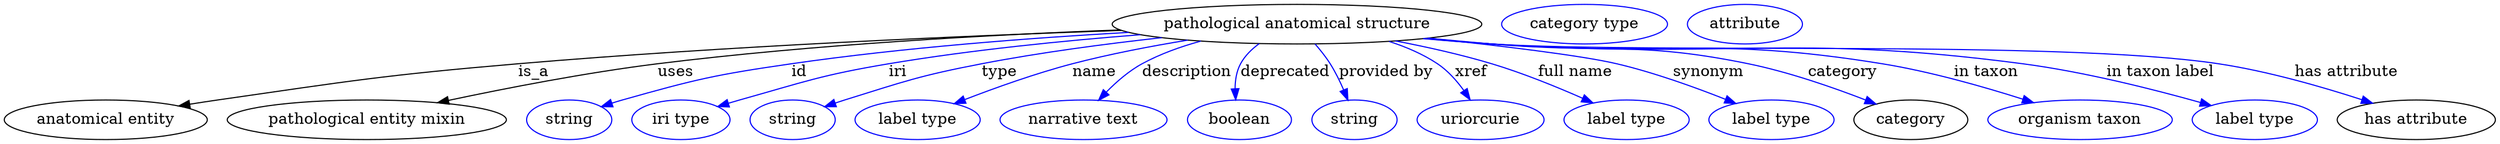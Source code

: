 digraph {
	graph [bb="0,0,2249.1,123"];
	node [label="\N"];
	"pathological anatomical structure"	[height=0.5,
		label="pathological anatomical structure",
		pos="1165.6,105",
		width=4.6399];
	"anatomical entity"	[height=0.5,
		pos="91.642,18",
		width=2.5456];
	"pathological anatomical structure" -> "anatomical entity"	[label=is_a,
		lp="478.64,61.5",
		pos="e,157.58,30.548 1007.1,99.289 864.86,94.3 650.55,84.899 464.64,69 343.31,58.624 313.16,53.444 192.64,36 184.48,34.819 175.97,33.508 \
167.49,32.154"];
	"pathological entity mixin"	[height=0.5,
		pos="327.64,18",
		width=3.5025];
	"pathological anatomical structure" -> "pathological entity mixin"	[label=uses,
		lp="607.14,61.5",
		pos="e,391.59,33.518 1005.9,99.72 890.22,95.298 730.32,86.457 590.64,69 526.3,60.959 453.98,46.833 401.49,35.642"];
	id	[color=blue,
		height=0.5,
		label=string,
		pos="509.64,18",
		width=1.0652];
	"pathological anatomical structure" -> id	[color=blue,
		label=id,
		lp="719.64,61.5",
		pos="e,538.64,29.954 1014.3,97.34 926.04,92.2 812.67,83.447 712.64,69 642.93,58.932 625.43,55.131 557.64,36 554.54,35.124 551.34,34.151 \
548.14,33.129",
		style=solid];
	iri	[color=blue,
		height=0.5,
		label="iri type",
		pos="610.64,18",
		width=1.2277];
	"pathological anatomical structure" -> iri	[color=blue,
		label=iri,
		lp="805.64,61.5",
		pos="e,644.01,29.926 1023.9,95.455 955.24,90.063 871.82,81.658 797.64,69 747.47,60.438 691.2,44.504 653.62,32.92",
		style=solid];
	type	[color=blue,
		height=0.5,
		label=string,
		pos="711.64,18",
		width=1.0652];
	"pathological anatomical structure" -> type	[color=blue,
		label=type,
		lp="897.64,61.5",
		pos="e,740.59,29.908 1043.4,92.717 993.08,87.09 934.31,79.258 881.64,69 826.09,58.179 812.64,52.974 758.64,36 755.89,35.134 753.05,34.206 \
750.21,33.246",
		style=solid];
	name	[color=blue,
		height=0.5,
		label="label type",
		pos="824.64,18",
		width=1.5707];
	"pathological anatomical structure" -> name	[color=blue,
		label=name,
		lp="983.64,61.5",
		pos="e,857.55,32.673 1067,90.435 1033.9,84.948 996.93,77.8 963.64,69 930.63,60.273 894.36,47.098 867.14,36.463",
		style=solid];
	description	[color=blue,
		height=0.5,
		label="narrative text",
		pos="974.64,18",
		width=2.0943];
	"pathological anatomical structure" -> description	[color=blue,
		label=description,
		lp="1066.1,61.5",
		pos="e,987.64,35.75 1077.8,89.608 1059.8,84.616 1041.6,77.932 1025.6,69 1014,62.471 1003.1,52.573 994.4,43.302",
		style=solid];
	deprecated	[color=blue,
		height=0.5,
		label=boolean,
		pos="1114.6,18",
		width=1.2999];
	"pathological anatomical structure" -> deprecated	[color=blue,
		label=deprecated,
		lp="1155.1,61.5",
		pos="e,1110.8,36.158 1131.4,87.326 1124.6,82.398 1118.5,76.316 1114.6,69 1111,62.135 1109.9,53.97 1110,46.248",
		style=solid];
	"provided by"	[color=blue,
		height=0.5,
		label=string,
		pos="1217.6,18",
		width=1.0652];
	"pathological anatomical structure" -> "provided by"	[color=blue,
		label="provided by",
		lp="1246.1,61.5",
		pos="e,1211.7,35.83 1182,86.985 1186.7,81.505 1191.7,75.232 1195.6,69 1200.3,61.663 1204.4,53.191 1207.8,45.329",
		style=solid];
	xref	[color=blue,
		height=0.5,
		label=uriorcurie,
		pos="1331.6,18",
		width=1.5887];
	"pathological anatomical structure" -> xref	[color=blue,
		label=xref,
		lp="1323.1,61.5",
		pos="e,1322.2,36.18 1248.9,89.283 1264.2,84.343 1279.5,77.762 1292.6,69 1302,62.765 1310.1,53.561 1316.4,44.744",
		style=solid];
	"full name"	[color=blue,
		height=0.5,
		label="label type",
		pos="1463.6,18",
		width=1.5707];
	"pathological anatomical structure" -> "full name"	[color=blue,
		label="full name",
		lp="1417.1,61.5",
		pos="e,1433.1,33.421 1254.6,89.753 1282.8,84.337 1313.8,77.403 1341.6,69 1369.8,60.527 1400.3,47.985 1423.9,37.583",
		style=solid];
	synonym	[color=blue,
		height=0.5,
		label="label type",
		pos="1594.6,18",
		width=1.5707];
	"pathological anatomical structure" -> synonym	[color=blue,
		label=synonym,
		lp="1537.6,61.5",
		pos="e,1562.4,32.816 1284.3,92.314 1349.2,85.385 1422.8,76.517 1454.6,69 1488.6,60.992 1525.7,47.515 1553.2,36.569",
		style=solid];
	category	[height=0.5,
		pos="1720.6,18",
		width=1.4263];
	"pathological anatomical structure" -> category	[color=blue,
		label=category,
		lp="1659.1,61.5",
		pos="e,1689.2,32.28 1284,92.263 1303.2,90.44 1323,88.624 1341.6,87 1444.7,78.028 1472.3,89.815 1573.6,69 1610.4,61.445 1650.7,47.314 \
1679.8,35.997",
		style=solid];
	"in taxon"	[color=blue,
		height=0.5,
		label="organism taxon",
		pos="1873.6,18",
		width=2.3109];
	"pathological anatomical structure" -> "in taxon"	[color=blue,
		label="in taxon",
		lp="1788.6,61.5",
		pos="e,1831.6,33.611 1282,92.007 1301.9,90.174 1322.4,88.422 1341.6,87 1498.3,75.445 1539.6,94.286 1694.6,69 1738.3,61.879 1786.5,48.043 \
1821.9,36.728",
		style=solid];
	"in taxon label"	[color=blue,
		height=0.5,
		label="label type",
		pos="2031.6,18",
		width=1.5707];
	"pathological anatomical structure" -> "in taxon label"	[color=blue,
		label="in taxon label",
		lp="1946.1,61.5",
		pos="e,1992.2,30.945 1280.6,91.915 1300.9,90.059 1321.9,88.323 1341.6,87 1554.6,72.731 1610,96.967 1821.6,69 1877.5,61.614 1940.3,45.642 \
1982.5,33.726",
		style=solid];
	"has attribute"	[height=0.5,
		pos="2177.6,18",
		width=1.9859];
	"pathological anatomical structure" -> "has attribute"	[color=blue,
		label="has attribute",
		lp="2114.6,61.5",
		pos="e,2138.1,33.071 1279.6,91.834 1300.3,89.962 1321.6,88.243 1341.6,87 1487.4,77.974 1854.2,90.81 1998.6,69 2043.4,62.24 2092.9,47.87 \
2128.4,36.263",
		style=solid];
	"named thing_category"	[color=blue,
		height=0.5,
		label="category type",
		pos="1425.6,105",
		width=2.0762];
	"organismal entity_has attribute"	[color=blue,
		height=0.5,
		label=attribute,
		pos="1570.6,105",
		width=1.4443];
}
